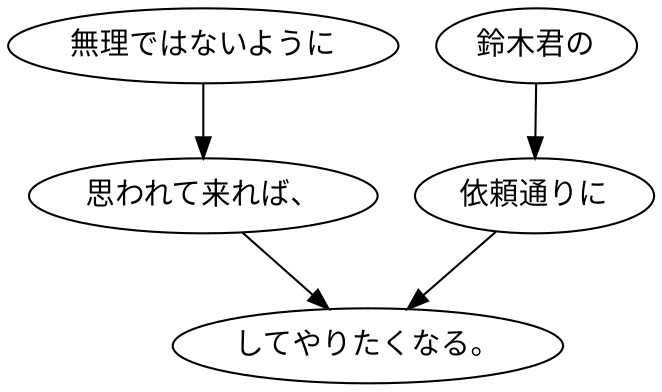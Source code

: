 digraph graph2436 {
	node0 [label="無理ではないように"];
	node1 [label="思われて来れば、"];
	node2 [label="鈴木君の"];
	node3 [label="依頼通りに"];
	node4 [label="してやりたくなる。"];
	node0 -> node1;
	node1 -> node4;
	node2 -> node3;
	node3 -> node4;
}
